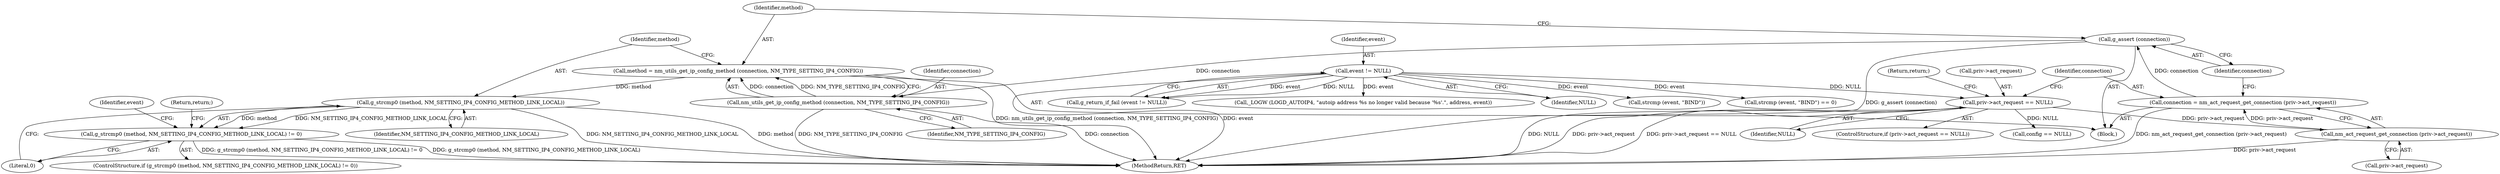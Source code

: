 digraph "0_NetworkManager_d5fc88e573fa58b93034b04d35a2454f5d28cad9@API" {
"1004083" [label="(Call,g_strcmp0 (method, NM_SETTING_IP4_CONFIG_METHOD_LINK_LOCAL))"];
"1004076" [label="(Call,method = nm_utils_get_ip_config_method (connection, NM_TYPE_SETTING_IP4_CONFIG))"];
"1004078" [label="(Call,nm_utils_get_ip_config_method (connection, NM_TYPE_SETTING_IP4_CONFIG))"];
"1004074" [label="(Call,g_assert (connection))"];
"1004068" [label="(Call,connection = nm_act_request_get_connection (priv->act_request))"];
"1004070" [label="(Call,nm_act_request_get_connection (priv->act_request))"];
"1004062" [label="(Call,priv->act_request == NULL)"];
"1004058" [label="(Call,event != NULL)"];
"1004082" [label="(Call,g_strcmp0 (method, NM_SETTING_IP4_CONFIG_METHOD_LINK_LOCAL) != 0)"];
"1004074" [label="(Call,g_assert (connection))"];
"1004069" [label="(Identifier,connection)"];
"1004071" [label="(Call,priv->act_request)"];
"1004083" [label="(Call,g_strcmp0 (method, NM_SETTING_IP4_CONFIG_METHOD_LINK_LOCAL))"];
"1004091" [label="(Identifier,event)"];
"1004070" [label="(Call,nm_act_request_get_connection (priv->act_request))"];
"1004080" [label="(Identifier,NM_TYPE_SETTING_IP4_CONFIG)"];
"1004062" [label="(Call,priv->act_request == NULL)"];
"1004079" [label="(Identifier,connection)"];
"1004086" [label="(Literal,0)"];
"1004060" [label="(Identifier,NULL)"];
"1004061" [label="(ControlStructure,if (priv->act_request == NULL))"];
"1004137" [label="(Call,config == NULL)"];
"1004067" [label="(Return,return;)"];
"1004075" [label="(Identifier,connection)"];
"1004090" [label="(Call,strcmp (event, \"BIND\"))"];
"1004084" [label="(Identifier,method)"];
"1004082" [label="(Call,g_strcmp0 (method, NM_SETTING_IP4_CONFIG_METHOD_LINK_LOCAL) != 0)"];
"1004089" [label="(Call,strcmp (event, \"BIND\") == 0)"];
"1004068" [label="(Call,connection = nm_act_request_get_connection (priv->act_request))"];
"1004076" [label="(Call,method = nm_utils_get_ip_config_method (connection, NM_TYPE_SETTING_IP4_CONFIG))"];
"1004078" [label="(Call,nm_utils_get_ip_config_method (connection, NM_TYPE_SETTING_IP4_CONFIG))"];
"1004058" [label="(Call,event != NULL)"];
"1004057" [label="(Call,g_return_if_fail (event != NULL))"];
"1004087" [label="(Return,return;)"];
"1004077" [label="(Identifier,method)"];
"1004063" [label="(Call,priv->act_request)"];
"1004085" [label="(Identifier,NM_SETTING_IP4_CONFIG_METHOD_LINK_LOCAL)"];
"1004066" [label="(Identifier,NULL)"];
"1004042" [label="(Block,)"];
"1004081" [label="(ControlStructure,if (g_strcmp0 (method, NM_SETTING_IP4_CONFIG_METHOD_LINK_LOCAL) != 0))"];
"1007368" [label="(MethodReturn,RET)"];
"1004191" [label="(Call,_LOGW (LOGD_AUTOIP4, \"autoip address %s no longer valid because '%s'.\", address, event))"];
"1004059" [label="(Identifier,event)"];
"1004083" -> "1004082"  [label="AST: "];
"1004083" -> "1004085"  [label="CFG: "];
"1004084" -> "1004083"  [label="AST: "];
"1004085" -> "1004083"  [label="AST: "];
"1004086" -> "1004083"  [label="CFG: "];
"1004083" -> "1007368"  [label="DDG: NM_SETTING_IP4_CONFIG_METHOD_LINK_LOCAL"];
"1004083" -> "1007368"  [label="DDG: method"];
"1004083" -> "1004082"  [label="DDG: method"];
"1004083" -> "1004082"  [label="DDG: NM_SETTING_IP4_CONFIG_METHOD_LINK_LOCAL"];
"1004076" -> "1004083"  [label="DDG: method"];
"1004076" -> "1004042"  [label="AST: "];
"1004076" -> "1004078"  [label="CFG: "];
"1004077" -> "1004076"  [label="AST: "];
"1004078" -> "1004076"  [label="AST: "];
"1004084" -> "1004076"  [label="CFG: "];
"1004076" -> "1007368"  [label="DDG: nm_utils_get_ip_config_method (connection, NM_TYPE_SETTING_IP4_CONFIG)"];
"1004078" -> "1004076"  [label="DDG: connection"];
"1004078" -> "1004076"  [label="DDG: NM_TYPE_SETTING_IP4_CONFIG"];
"1004078" -> "1004080"  [label="CFG: "];
"1004079" -> "1004078"  [label="AST: "];
"1004080" -> "1004078"  [label="AST: "];
"1004078" -> "1007368"  [label="DDG: connection"];
"1004078" -> "1007368"  [label="DDG: NM_TYPE_SETTING_IP4_CONFIG"];
"1004074" -> "1004078"  [label="DDG: connection"];
"1004074" -> "1004042"  [label="AST: "];
"1004074" -> "1004075"  [label="CFG: "];
"1004075" -> "1004074"  [label="AST: "];
"1004077" -> "1004074"  [label="CFG: "];
"1004074" -> "1007368"  [label="DDG: g_assert (connection)"];
"1004068" -> "1004074"  [label="DDG: connection"];
"1004068" -> "1004042"  [label="AST: "];
"1004068" -> "1004070"  [label="CFG: "];
"1004069" -> "1004068"  [label="AST: "];
"1004070" -> "1004068"  [label="AST: "];
"1004075" -> "1004068"  [label="CFG: "];
"1004068" -> "1007368"  [label="DDG: nm_act_request_get_connection (priv->act_request)"];
"1004070" -> "1004068"  [label="DDG: priv->act_request"];
"1004070" -> "1004071"  [label="CFG: "];
"1004071" -> "1004070"  [label="AST: "];
"1004070" -> "1007368"  [label="DDG: priv->act_request"];
"1004062" -> "1004070"  [label="DDG: priv->act_request"];
"1004062" -> "1004061"  [label="AST: "];
"1004062" -> "1004066"  [label="CFG: "];
"1004063" -> "1004062"  [label="AST: "];
"1004066" -> "1004062"  [label="AST: "];
"1004067" -> "1004062"  [label="CFG: "];
"1004069" -> "1004062"  [label="CFG: "];
"1004062" -> "1007368"  [label="DDG: NULL"];
"1004062" -> "1007368"  [label="DDG: priv->act_request"];
"1004062" -> "1007368"  [label="DDG: priv->act_request == NULL"];
"1004058" -> "1004062"  [label="DDG: NULL"];
"1004062" -> "1004137"  [label="DDG: NULL"];
"1004058" -> "1004057"  [label="AST: "];
"1004058" -> "1004060"  [label="CFG: "];
"1004059" -> "1004058"  [label="AST: "];
"1004060" -> "1004058"  [label="AST: "];
"1004057" -> "1004058"  [label="CFG: "];
"1004058" -> "1007368"  [label="DDG: event"];
"1004058" -> "1004057"  [label="DDG: event"];
"1004058" -> "1004057"  [label="DDG: NULL"];
"1004058" -> "1004089"  [label="DDG: event"];
"1004058" -> "1004090"  [label="DDG: event"];
"1004058" -> "1004191"  [label="DDG: event"];
"1004082" -> "1004081"  [label="AST: "];
"1004082" -> "1004086"  [label="CFG: "];
"1004086" -> "1004082"  [label="AST: "];
"1004087" -> "1004082"  [label="CFG: "];
"1004091" -> "1004082"  [label="CFG: "];
"1004082" -> "1007368"  [label="DDG: g_strcmp0 (method, NM_SETTING_IP4_CONFIG_METHOD_LINK_LOCAL)"];
"1004082" -> "1007368"  [label="DDG: g_strcmp0 (method, NM_SETTING_IP4_CONFIG_METHOD_LINK_LOCAL) != 0"];
}
